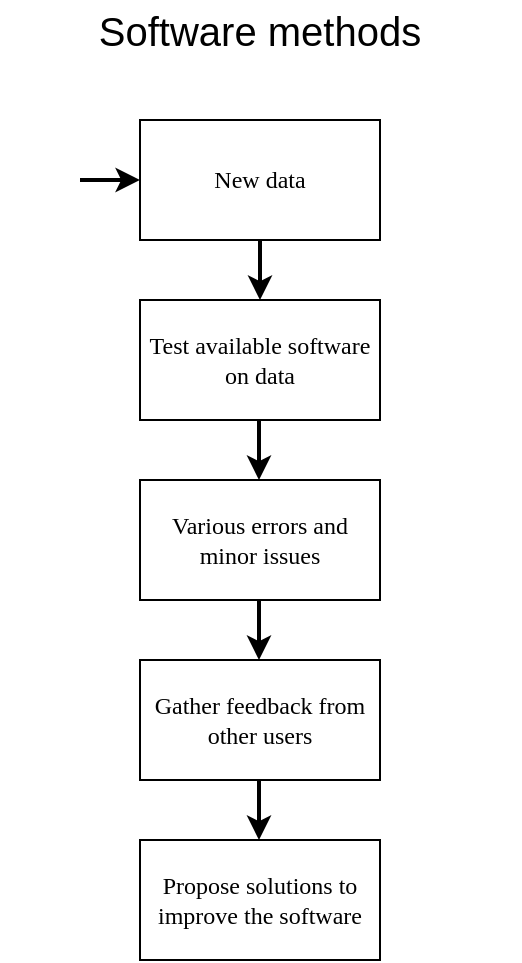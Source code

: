 <mxfile version="19.0.3" type="device"><diagram id="VqL2iEW37T2FyqeGZsKa" name="Seite-1"><mxGraphModel dx="1106" dy="822" grid="1" gridSize="10" guides="1" tooltips="1" connect="1" arrows="1" fold="1" page="1" pageScale="1" pageWidth="827" pageHeight="1169" math="0" shadow="0"><root><mxCell id="0"/><mxCell id="1" parent="0"/><mxCell id="3qJlUdgG1HI9fA1c0jHV-1" value="Test available software on data" style="rounded=0;whiteSpace=wrap;html=1;fontFamily=Verdana;" vertex="1" parent="1"><mxGeometry x="220" y="190" width="120" height="60" as="geometry"/></mxCell><mxCell id="3qJlUdgG1HI9fA1c0jHV-2" value="&lt;font style=&quot;font-size: 20px;&quot;&gt;Software methods&lt;/font&gt;" style="text;html=1;strokeColor=none;fillColor=none;align=center;verticalAlign=middle;whiteSpace=wrap;rounded=0;" vertex="1" parent="1"><mxGeometry x="150" y="40" width="260" height="30" as="geometry"/></mxCell><mxCell id="3qJlUdgG1HI9fA1c0jHV-3" value="&lt;font style=&quot;font-size: 12px;&quot;&gt;Various errors and minor issues&lt;/font&gt;" style="rounded=0;whiteSpace=wrap;html=1;fontSize=12;fontFamily=Verdana;" vertex="1" parent="1"><mxGeometry x="220" y="280" width="120" height="60" as="geometry"/></mxCell><mxCell id="3qJlUdgG1HI9fA1c0jHV-4" value="Gather feedback from other users" style="rounded=0;whiteSpace=wrap;html=1;fontSize=12;fontFamily=Verdana;" vertex="1" parent="1"><mxGeometry x="220" y="370" width="120" height="60" as="geometry"/></mxCell><mxCell id="3qJlUdgG1HI9fA1c0jHV-5" value="Propose solutions to improve the software" style="rounded=0;whiteSpace=wrap;html=1;fontSize=12;fontFamily=Verdana;" vertex="1" parent="1"><mxGeometry x="220" y="460" width="120" height="60" as="geometry"/></mxCell><mxCell id="3qJlUdgG1HI9fA1c0jHV-6" value="New data" style="rounded=0;whiteSpace=wrap;html=1;fontFamily=Verdana;fontSize=12;" vertex="1" parent="1"><mxGeometry x="220" y="100" width="120" height="60" as="geometry"/></mxCell><mxCell id="3qJlUdgG1HI9fA1c0jHV-7" value="" style="endArrow=classic;html=1;rounded=0;fontFamily=Verdana;fontSize=12;entryX=0;entryY=0.5;entryDx=0;entryDy=0;strokeWidth=2;" edge="1" parent="1" target="3qJlUdgG1HI9fA1c0jHV-6"><mxGeometry width="50" height="50" relative="1" as="geometry"><mxPoint x="190" y="130" as="sourcePoint"/><mxPoint x="150" y="150" as="targetPoint"/></mxGeometry></mxCell><mxCell id="3qJlUdgG1HI9fA1c0jHV-8" value="" style="endArrow=classic;html=1;rounded=0;fontFamily=Verdana;fontSize=12;entryX=0.5;entryY=0;entryDx=0;entryDy=0;strokeWidth=2;exitX=0.5;exitY=1;exitDx=0;exitDy=0;" edge="1" parent="1" source="3qJlUdgG1HI9fA1c0jHV-6" target="3qJlUdgG1HI9fA1c0jHV-1"><mxGeometry width="50" height="50" relative="1" as="geometry"><mxPoint x="190" y="140" as="sourcePoint"/><mxPoint x="230" y="140" as="targetPoint"/></mxGeometry></mxCell><mxCell id="3qJlUdgG1HI9fA1c0jHV-9" value="" style="endArrow=classic;html=1;rounded=0;fontFamily=Verdana;fontSize=12;entryX=0.5;entryY=0;entryDx=0;entryDy=0;strokeWidth=2;exitX=0.5;exitY=1;exitDx=0;exitDy=0;" edge="1" parent="1"><mxGeometry width="50" height="50" relative="1" as="geometry"><mxPoint x="279.5" y="250" as="sourcePoint"/><mxPoint x="279.5" y="280" as="targetPoint"/></mxGeometry></mxCell><mxCell id="3qJlUdgG1HI9fA1c0jHV-10" value="" style="endArrow=classic;html=1;rounded=0;fontFamily=Verdana;fontSize=12;entryX=0.5;entryY=0;entryDx=0;entryDy=0;strokeWidth=2;exitX=0.5;exitY=1;exitDx=0;exitDy=0;" edge="1" parent="1"><mxGeometry width="50" height="50" relative="1" as="geometry"><mxPoint x="279.5" y="340" as="sourcePoint"/><mxPoint x="279.5" y="370" as="targetPoint"/></mxGeometry></mxCell><mxCell id="3qJlUdgG1HI9fA1c0jHV-11" value="" style="endArrow=classic;html=1;rounded=0;fontFamily=Verdana;fontSize=12;entryX=0.5;entryY=0;entryDx=0;entryDy=0;strokeWidth=2;exitX=0.5;exitY=1;exitDx=0;exitDy=0;" edge="1" parent="1"><mxGeometry width="50" height="50" relative="1" as="geometry"><mxPoint x="279.5" y="430" as="sourcePoint"/><mxPoint x="279.5" y="460" as="targetPoint"/></mxGeometry></mxCell></root></mxGraphModel></diagram></mxfile>